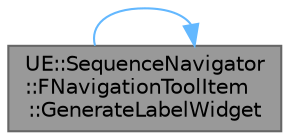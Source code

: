 digraph "UE::SequenceNavigator::FNavigationToolItem::GenerateLabelWidget"
{
 // INTERACTIVE_SVG=YES
 // LATEX_PDF_SIZE
  bgcolor="transparent";
  edge [fontname=Helvetica,fontsize=10,labelfontname=Helvetica,labelfontsize=10];
  node [fontname=Helvetica,fontsize=10,shape=box,height=0.2,width=0.4];
  rankdir="LR";
  Node1 [id="Node000001",label="UE::SequenceNavigator\l::FNavigationToolItem\l::GenerateLabelWidget",height=0.2,width=0.4,color="gray40", fillcolor="grey60", style="filled", fontcolor="black",tooltip="Function responsible of Generating the Label Widget for this Item (i.e."];
  Node1 -> Node1 [id="edge1_Node000001_Node000001",color="steelblue1",style="solid",tooltip=" "];
}
